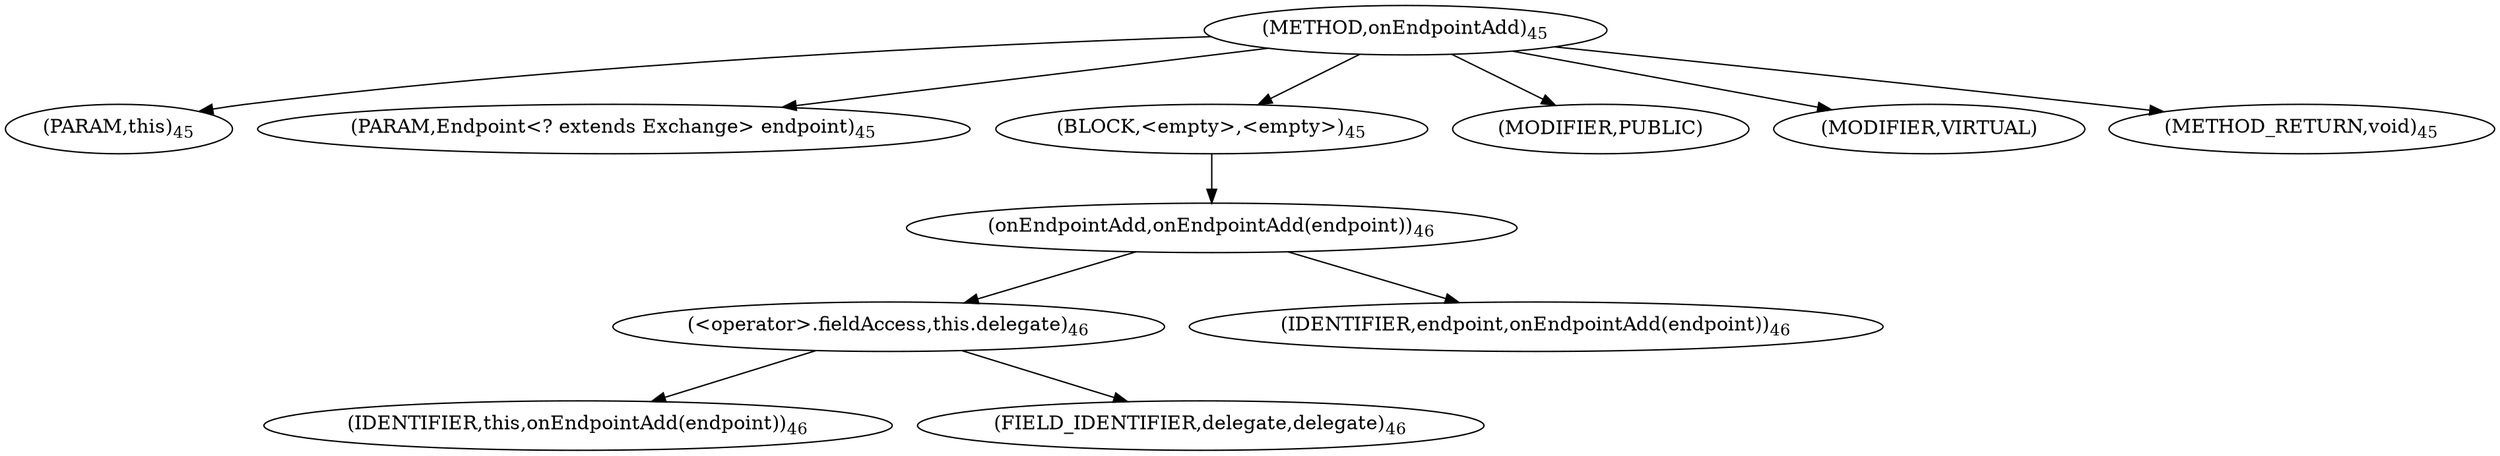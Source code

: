 digraph "onEndpointAdd" {  
"47" [label = <(METHOD,onEndpointAdd)<SUB>45</SUB>> ]
"48" [label = <(PARAM,this)<SUB>45</SUB>> ]
"49" [label = <(PARAM,Endpoint&lt;? extends Exchange&gt; endpoint)<SUB>45</SUB>> ]
"50" [label = <(BLOCK,&lt;empty&gt;,&lt;empty&gt;)<SUB>45</SUB>> ]
"51" [label = <(onEndpointAdd,onEndpointAdd(endpoint))<SUB>46</SUB>> ]
"52" [label = <(&lt;operator&gt;.fieldAccess,this.delegate)<SUB>46</SUB>> ]
"53" [label = <(IDENTIFIER,this,onEndpointAdd(endpoint))<SUB>46</SUB>> ]
"54" [label = <(FIELD_IDENTIFIER,delegate,delegate)<SUB>46</SUB>> ]
"55" [label = <(IDENTIFIER,endpoint,onEndpointAdd(endpoint))<SUB>46</SUB>> ]
"56" [label = <(MODIFIER,PUBLIC)> ]
"57" [label = <(MODIFIER,VIRTUAL)> ]
"58" [label = <(METHOD_RETURN,void)<SUB>45</SUB>> ]
  "47" -> "48" 
  "47" -> "49" 
  "47" -> "50" 
  "47" -> "56" 
  "47" -> "57" 
  "47" -> "58" 
  "50" -> "51" 
  "51" -> "52" 
  "51" -> "55" 
  "52" -> "53" 
  "52" -> "54" 
}
